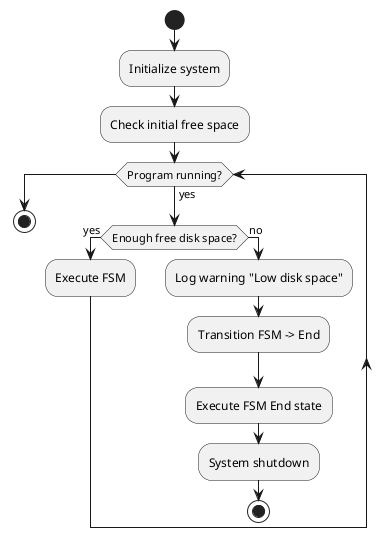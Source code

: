 @startuml
start

:Initialize system;
:Check initial free space;

while (Program running?) is (yes)
  if (Enough free disk space?) then (yes)
    :Execute FSM;
  else (no)
    :Log warning "Low disk space";
    :Transition FSM -> End;
    :Execute FSM End state;
    :System shutdown;
    stop
  endif
endwhile

stop
@enduml
